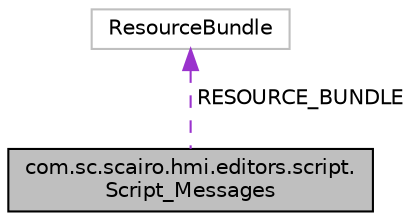 digraph "com.sc.scairo.hmi.editors.script.Script_Messages"
{
 // LATEX_PDF_SIZE
  edge [fontname="Helvetica",fontsize="10",labelfontname="Helvetica",labelfontsize="10"];
  node [fontname="Helvetica",fontsize="10",shape=record];
  Node1 [label="com.sc.scairo.hmi.editors.script.\lScript_Messages",height=0.2,width=0.4,color="black", fillcolor="grey75", style="filled", fontcolor="black",tooltip=" "];
  Node2 -> Node1 [dir="back",color="darkorchid3",fontsize="10",style="dashed",label=" RESOURCE_BUNDLE" ,fontname="Helvetica"];
  Node2 [label="ResourceBundle",height=0.2,width=0.4,color="grey75", fillcolor="white", style="filled",tooltip=" "];
}
